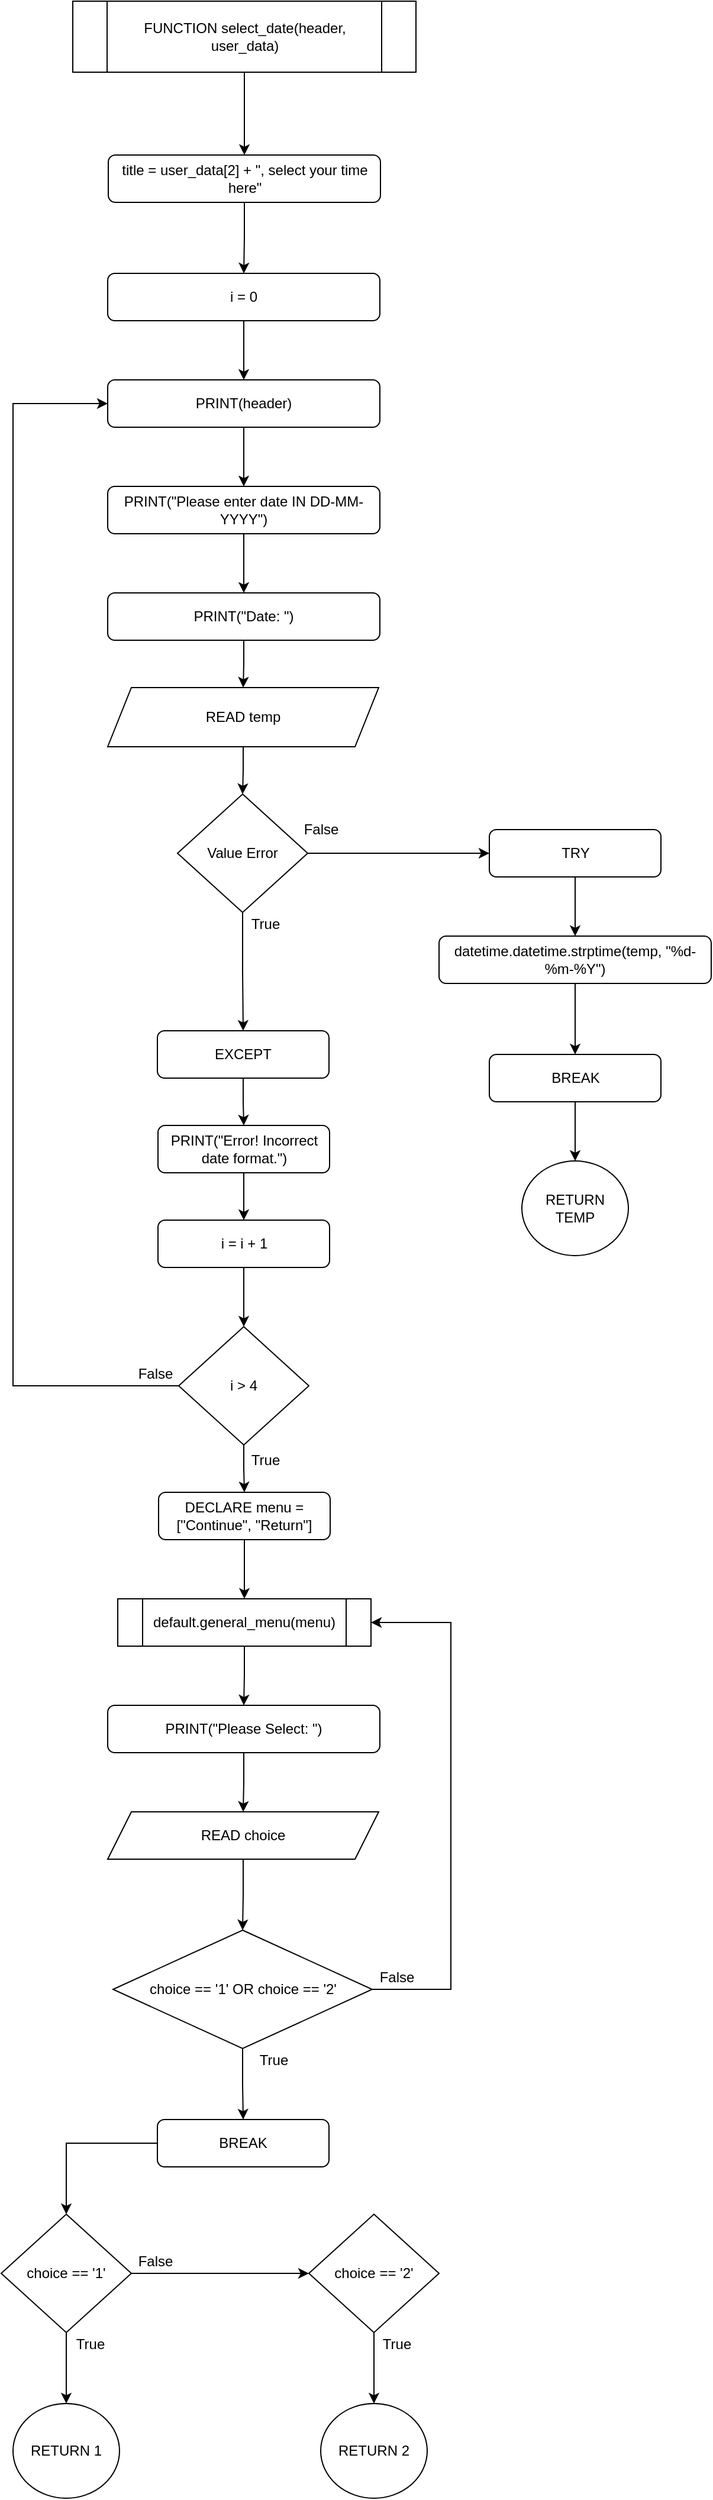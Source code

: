 <mxfile version="14.7.7" type="github">
  <diagram id="8QZhaxeqP6wqKu-s7FZ3" name="Page-1">
    <mxGraphModel dx="1048" dy="688" grid="1" gridSize="10" guides="1" tooltips="1" connect="1" arrows="1" fold="1" page="1" pageScale="1" pageWidth="3300" pageHeight="4681" math="0" shadow="0">
      <root>
        <mxCell id="0" />
        <mxCell id="1" parent="0" />
        <mxCell id="VhXU0fhv6z8jNEql0QYB-166" value="" style="edgeStyle=orthogonalEdgeStyle;rounded=0;orthogonalLoop=1;jettySize=auto;html=1;" parent="1" source="VhXU0fhv6z8jNEql0QYB-106" target="VhXU0fhv6z8jNEql0QYB-165" edge="1">
          <mxGeometry relative="1" as="geometry" />
        </mxCell>
        <mxCell id="VhXU0fhv6z8jNEql0QYB-106" value="FUNCTION select_date(header, user_data)" style="shape=process;whiteSpace=wrap;html=1;backgroundOutline=1;" parent="1" vertex="1">
          <mxGeometry x="530.5" y="100" width="290" height="60" as="geometry" />
        </mxCell>
        <mxCell id="VhXU0fhv6z8jNEql0QYB-107" value="" style="edgeStyle=orthogonalEdgeStyle;rounded=0;orthogonalLoop=1;jettySize=auto;html=1;" parent="1" source="VhXU0fhv6z8jNEql0QYB-108" target="VhXU0fhv6z8jNEql0QYB-110" edge="1">
          <mxGeometry relative="1" as="geometry" />
        </mxCell>
        <mxCell id="VhXU0fhv6z8jNEql0QYB-108" value="i = 0" style="rounded=1;whiteSpace=wrap;html=1;" parent="1" vertex="1">
          <mxGeometry x="560" y="330" width="230" height="40" as="geometry" />
        </mxCell>
        <mxCell id="VhXU0fhv6z8jNEql0QYB-109" value="" style="edgeStyle=orthogonalEdgeStyle;rounded=0;orthogonalLoop=1;jettySize=auto;html=1;" parent="1" source="VhXU0fhv6z8jNEql0QYB-110" target="VhXU0fhv6z8jNEql0QYB-112" edge="1">
          <mxGeometry relative="1" as="geometry" />
        </mxCell>
        <mxCell id="VhXU0fhv6z8jNEql0QYB-110" value="PRINT(header)" style="rounded=1;whiteSpace=wrap;html=1;" parent="1" vertex="1">
          <mxGeometry x="560" y="420" width="230" height="40" as="geometry" />
        </mxCell>
        <mxCell id="VhXU0fhv6z8jNEql0QYB-111" value="" style="edgeStyle=orthogonalEdgeStyle;rounded=0;orthogonalLoop=1;jettySize=auto;html=1;" parent="1" source="VhXU0fhv6z8jNEql0QYB-112" target="VhXU0fhv6z8jNEql0QYB-114" edge="1">
          <mxGeometry relative="1" as="geometry" />
        </mxCell>
        <mxCell id="VhXU0fhv6z8jNEql0QYB-112" value="PRINT(&quot;Please enter date IN DD-MM-YYYY&quot;)" style="rounded=1;whiteSpace=wrap;html=1;" parent="1" vertex="1">
          <mxGeometry x="560" y="510" width="230" height="40" as="geometry" />
        </mxCell>
        <mxCell id="VhXU0fhv6z8jNEql0QYB-113" value="" style="edgeStyle=orthogonalEdgeStyle;rounded=0;orthogonalLoop=1;jettySize=auto;html=1;" parent="1" source="VhXU0fhv6z8jNEql0QYB-114" target="VhXU0fhv6z8jNEql0QYB-116" edge="1">
          <mxGeometry relative="1" as="geometry" />
        </mxCell>
        <mxCell id="VhXU0fhv6z8jNEql0QYB-114" value="PRINT(&quot;Date: &quot;)" style="rounded=1;whiteSpace=wrap;html=1;" parent="1" vertex="1">
          <mxGeometry x="560" y="600" width="230" height="40" as="geometry" />
        </mxCell>
        <mxCell id="TIK1Fq1is5koRszj-HwM-1" style="edgeStyle=orthogonalEdgeStyle;rounded=0;orthogonalLoop=1;jettySize=auto;html=1;entryX=0.5;entryY=0;entryDx=0;entryDy=0;" edge="1" parent="1" source="VhXU0fhv6z8jNEql0QYB-116" target="VhXU0fhv6z8jNEql0QYB-119">
          <mxGeometry relative="1" as="geometry" />
        </mxCell>
        <mxCell id="VhXU0fhv6z8jNEql0QYB-116" value="READ temp" style="shape=parallelogram;perimeter=parallelogramPerimeter;whiteSpace=wrap;html=1;fixedSize=1;" parent="1" vertex="1">
          <mxGeometry x="560" y="680" width="229" height="50" as="geometry" />
        </mxCell>
        <mxCell id="VhXU0fhv6z8jNEql0QYB-117" value="" style="edgeStyle=orthogonalEdgeStyle;rounded=0;orthogonalLoop=1;jettySize=auto;html=1;" parent="1" source="VhXU0fhv6z8jNEql0QYB-119" target="VhXU0fhv6z8jNEql0QYB-129" edge="1">
          <mxGeometry relative="1" as="geometry" />
        </mxCell>
        <mxCell id="TIK1Fq1is5koRszj-HwM-2" style="edgeStyle=orthogonalEdgeStyle;rounded=0;orthogonalLoop=1;jettySize=auto;html=1;entryX=0;entryY=0.5;entryDx=0;entryDy=0;" edge="1" parent="1" source="VhXU0fhv6z8jNEql0QYB-119" target="VhXU0fhv6z8jNEql0QYB-127">
          <mxGeometry relative="1" as="geometry" />
        </mxCell>
        <mxCell id="VhXU0fhv6z8jNEql0QYB-119" value="Value Error" style="rhombus;whiteSpace=wrap;html=1;" parent="1" vertex="1">
          <mxGeometry x="619" y="770" width="110" height="100" as="geometry" />
        </mxCell>
        <mxCell id="VhXU0fhv6z8jNEql0QYB-120" value="" style="edgeStyle=orthogonalEdgeStyle;rounded=0;orthogonalLoop=1;jettySize=auto;html=1;" parent="1" source="VhXU0fhv6z8jNEql0QYB-121" target="VhXU0fhv6z8jNEql0QYB-131" edge="1">
          <mxGeometry relative="1" as="geometry" />
        </mxCell>
        <mxCell id="VhXU0fhv6z8jNEql0QYB-121" value="PRINT(&quot;Error! Incorrect date format.&quot;)" style="rounded=1;whiteSpace=wrap;html=1;" parent="1" vertex="1">
          <mxGeometry x="602.5" y="1050" width="145" height="40" as="geometry" />
        </mxCell>
        <mxCell id="VhXU0fhv6z8jNEql0QYB-122" value="" style="edgeStyle=orthogonalEdgeStyle;rounded=0;orthogonalLoop=1;jettySize=auto;html=1;" parent="1" source="VhXU0fhv6z8jNEql0QYB-123" target="VhXU0fhv6z8jNEql0QYB-155" edge="1">
          <mxGeometry relative="1" as="geometry" />
        </mxCell>
        <mxCell id="VhXU0fhv6z8jNEql0QYB-123" value="BREAK" style="rounded=1;whiteSpace=wrap;html=1;" parent="1" vertex="1">
          <mxGeometry x="882.5" y="990" width="145" height="40" as="geometry" />
        </mxCell>
        <mxCell id="VhXU0fhv6z8jNEql0QYB-124" value="True" style="text;html=1;align=center;verticalAlign=middle;resizable=0;points=[];autosize=1;strokeColor=none;" parent="1" vertex="1">
          <mxGeometry x="673" y="870" width="40" height="20" as="geometry" />
        </mxCell>
        <mxCell id="VhXU0fhv6z8jNEql0QYB-125" value="False" style="text;html=1;align=center;verticalAlign=middle;resizable=0;points=[];autosize=1;strokeColor=none;" parent="1" vertex="1">
          <mxGeometry x="720" y="790" width="40" height="20" as="geometry" />
        </mxCell>
        <mxCell id="TIK1Fq1is5koRszj-HwM-4" style="edgeStyle=orthogonalEdgeStyle;rounded=0;orthogonalLoop=1;jettySize=auto;html=1;entryX=0.5;entryY=0;entryDx=0;entryDy=0;" edge="1" parent="1" source="VhXU0fhv6z8jNEql0QYB-127" target="TIK1Fq1is5koRszj-HwM-3">
          <mxGeometry relative="1" as="geometry" />
        </mxCell>
        <mxCell id="VhXU0fhv6z8jNEql0QYB-127" value="TRY" style="rounded=1;whiteSpace=wrap;html=1;" parent="1" vertex="1">
          <mxGeometry x="882.5" y="800" width="145" height="40" as="geometry" />
        </mxCell>
        <mxCell id="VhXU0fhv6z8jNEql0QYB-128" value="" style="edgeStyle=orthogonalEdgeStyle;rounded=0;orthogonalLoop=1;jettySize=auto;html=1;" parent="1" source="VhXU0fhv6z8jNEql0QYB-129" target="VhXU0fhv6z8jNEql0QYB-121" edge="1">
          <mxGeometry relative="1" as="geometry" />
        </mxCell>
        <mxCell id="VhXU0fhv6z8jNEql0QYB-129" value="EXCEPT" style="rounded=1;whiteSpace=wrap;html=1;" parent="1" vertex="1">
          <mxGeometry x="602" y="970" width="145" height="40" as="geometry" />
        </mxCell>
        <mxCell id="VhXU0fhv6z8jNEql0QYB-130" value="" style="edgeStyle=orthogonalEdgeStyle;rounded=0;orthogonalLoop=1;jettySize=auto;html=1;" parent="1" source="VhXU0fhv6z8jNEql0QYB-131" target="VhXU0fhv6z8jNEql0QYB-134" edge="1">
          <mxGeometry relative="1" as="geometry" />
        </mxCell>
        <mxCell id="VhXU0fhv6z8jNEql0QYB-131" value="i = i + 1" style="rounded=1;whiteSpace=wrap;html=1;" parent="1" vertex="1">
          <mxGeometry x="602.5" y="1130" width="145" height="40" as="geometry" />
        </mxCell>
        <mxCell id="VhXU0fhv6z8jNEql0QYB-132" value="" style="edgeStyle=orthogonalEdgeStyle;rounded=0;orthogonalLoop=1;jettySize=auto;html=1;" parent="1" source="VhXU0fhv6z8jNEql0QYB-134" target="VhXU0fhv6z8jNEql0QYB-136" edge="1">
          <mxGeometry relative="1" as="geometry" />
        </mxCell>
        <mxCell id="VhXU0fhv6z8jNEql0QYB-133" style="edgeStyle=orthogonalEdgeStyle;rounded=0;orthogonalLoop=1;jettySize=auto;html=1;entryX=0;entryY=0.5;entryDx=0;entryDy=0;" parent="1" source="VhXU0fhv6z8jNEql0QYB-134" target="VhXU0fhv6z8jNEql0QYB-110" edge="1">
          <mxGeometry relative="1" as="geometry">
            <Array as="points">
              <mxPoint x="480" y="1270" />
              <mxPoint x="480" y="440" />
            </Array>
          </mxGeometry>
        </mxCell>
        <mxCell id="VhXU0fhv6z8jNEql0QYB-134" value="i &gt; 4" style="rhombus;whiteSpace=wrap;html=1;" parent="1" vertex="1">
          <mxGeometry x="620" y="1220" width="110" height="100" as="geometry" />
        </mxCell>
        <mxCell id="VhXU0fhv6z8jNEql0QYB-135" value="" style="edgeStyle=orthogonalEdgeStyle;rounded=0;orthogonalLoop=1;jettySize=auto;html=1;" parent="1" source="VhXU0fhv6z8jNEql0QYB-136" target="VhXU0fhv6z8jNEql0QYB-138" edge="1">
          <mxGeometry relative="1" as="geometry" />
        </mxCell>
        <mxCell id="VhXU0fhv6z8jNEql0QYB-136" value="DECLARE menu = [&quot;Continue&quot;, &quot;Return&quot;]" style="rounded=1;whiteSpace=wrap;html=1;" parent="1" vertex="1">
          <mxGeometry x="603" y="1360" width="145" height="40" as="geometry" />
        </mxCell>
        <mxCell id="VhXU0fhv6z8jNEql0QYB-137" value="" style="edgeStyle=orthogonalEdgeStyle;rounded=0;orthogonalLoop=1;jettySize=auto;html=1;" parent="1" source="VhXU0fhv6z8jNEql0QYB-138" target="VhXU0fhv6z8jNEql0QYB-140" edge="1">
          <mxGeometry relative="1" as="geometry" />
        </mxCell>
        <mxCell id="VhXU0fhv6z8jNEql0QYB-138" value="default.general_menu(menu)" style="shape=process;whiteSpace=wrap;html=1;backgroundOutline=1;" parent="1" vertex="1">
          <mxGeometry x="568.5" y="1450" width="214" height="40" as="geometry" />
        </mxCell>
        <mxCell id="VhXU0fhv6z8jNEql0QYB-139" value="" style="edgeStyle=orthogonalEdgeStyle;rounded=0;orthogonalLoop=1;jettySize=auto;html=1;" parent="1" source="VhXU0fhv6z8jNEql0QYB-140" target="VhXU0fhv6z8jNEql0QYB-142" edge="1">
          <mxGeometry relative="1" as="geometry" />
        </mxCell>
        <mxCell id="VhXU0fhv6z8jNEql0QYB-140" value="PRINT(&quot;Please Select: &quot;)" style="rounded=1;whiteSpace=wrap;html=1;" parent="1" vertex="1">
          <mxGeometry x="560" y="1540" width="230" height="40" as="geometry" />
        </mxCell>
        <mxCell id="VhXU0fhv6z8jNEql0QYB-141" value="" style="edgeStyle=orthogonalEdgeStyle;rounded=0;orthogonalLoop=1;jettySize=auto;html=1;" parent="1" source="VhXU0fhv6z8jNEql0QYB-142" target="VhXU0fhv6z8jNEql0QYB-145" edge="1">
          <mxGeometry relative="1" as="geometry" />
        </mxCell>
        <mxCell id="VhXU0fhv6z8jNEql0QYB-142" value="READ choice" style="shape=parallelogram;perimeter=parallelogramPerimeter;whiteSpace=wrap;html=1;fixedSize=1;" parent="1" vertex="1">
          <mxGeometry x="560" y="1630" width="229" height="40" as="geometry" />
        </mxCell>
        <mxCell id="VhXU0fhv6z8jNEql0QYB-143" value="" style="edgeStyle=orthogonalEdgeStyle;rounded=0;orthogonalLoop=1;jettySize=auto;html=1;" parent="1" source="VhXU0fhv6z8jNEql0QYB-145" target="VhXU0fhv6z8jNEql0QYB-147" edge="1">
          <mxGeometry relative="1" as="geometry" />
        </mxCell>
        <mxCell id="VhXU0fhv6z8jNEql0QYB-144" style="edgeStyle=orthogonalEdgeStyle;rounded=0;orthogonalLoop=1;jettySize=auto;html=1;entryX=1;entryY=0.5;entryDx=0;entryDy=0;" parent="1" source="VhXU0fhv6z8jNEql0QYB-145" target="VhXU0fhv6z8jNEql0QYB-138" edge="1">
          <mxGeometry relative="1" as="geometry">
            <Array as="points">
              <mxPoint x="850" y="1780" />
              <mxPoint x="850" y="1470" />
            </Array>
          </mxGeometry>
        </mxCell>
        <mxCell id="VhXU0fhv6z8jNEql0QYB-145" value="choice == &#39;1&#39; OR choice == &#39;2&#39;" style="rhombus;whiteSpace=wrap;html=1;" parent="1" vertex="1">
          <mxGeometry x="564.5" y="1730" width="219" height="100" as="geometry" />
        </mxCell>
        <mxCell id="VhXU0fhv6z8jNEql0QYB-146" style="edgeStyle=orthogonalEdgeStyle;rounded=0;orthogonalLoop=1;jettySize=auto;html=1;entryX=0.5;entryY=0;entryDx=0;entryDy=0;" parent="1" source="VhXU0fhv6z8jNEql0QYB-147" target="VhXU0fhv6z8jNEql0QYB-150" edge="1">
          <mxGeometry relative="1" as="geometry" />
        </mxCell>
        <mxCell id="VhXU0fhv6z8jNEql0QYB-147" value="BREAK" style="rounded=1;whiteSpace=wrap;html=1;" parent="1" vertex="1">
          <mxGeometry x="602" y="1890" width="145" height="40" as="geometry" />
        </mxCell>
        <mxCell id="VhXU0fhv6z8jNEql0QYB-148" style="edgeStyle=orthogonalEdgeStyle;rounded=0;orthogonalLoop=1;jettySize=auto;html=1;entryX=0;entryY=0.5;entryDx=0;entryDy=0;" parent="1" source="VhXU0fhv6z8jNEql0QYB-150" target="VhXU0fhv6z8jNEql0QYB-152" edge="1">
          <mxGeometry relative="1" as="geometry" />
        </mxCell>
        <mxCell id="VhXU0fhv6z8jNEql0QYB-149" value="" style="edgeStyle=orthogonalEdgeStyle;rounded=0;orthogonalLoop=1;jettySize=auto;html=1;" parent="1" source="VhXU0fhv6z8jNEql0QYB-150" target="VhXU0fhv6z8jNEql0QYB-153" edge="1">
          <mxGeometry relative="1" as="geometry" />
        </mxCell>
        <mxCell id="VhXU0fhv6z8jNEql0QYB-150" value="choice == &#39;1&#39;" style="rhombus;whiteSpace=wrap;html=1;" parent="1" vertex="1">
          <mxGeometry x="470" y="1970" width="110" height="100" as="geometry" />
        </mxCell>
        <mxCell id="VhXU0fhv6z8jNEql0QYB-151" value="" style="edgeStyle=orthogonalEdgeStyle;rounded=0;orthogonalLoop=1;jettySize=auto;html=1;" parent="1" source="VhXU0fhv6z8jNEql0QYB-152" target="VhXU0fhv6z8jNEql0QYB-154" edge="1">
          <mxGeometry relative="1" as="geometry" />
        </mxCell>
        <mxCell id="VhXU0fhv6z8jNEql0QYB-152" value="choice == &#39;2&#39;" style="rhombus;whiteSpace=wrap;html=1;" parent="1" vertex="1">
          <mxGeometry x="730" y="1970" width="110" height="100" as="geometry" />
        </mxCell>
        <mxCell id="VhXU0fhv6z8jNEql0QYB-153" value="RETURN 1" style="ellipse;whiteSpace=wrap;html=1;" parent="1" vertex="1">
          <mxGeometry x="480" y="2130" width="90" height="80" as="geometry" />
        </mxCell>
        <mxCell id="VhXU0fhv6z8jNEql0QYB-154" value="RETURN 2" style="ellipse;whiteSpace=wrap;html=1;" parent="1" vertex="1">
          <mxGeometry x="740" y="2130" width="90" height="80" as="geometry" />
        </mxCell>
        <mxCell id="VhXU0fhv6z8jNEql0QYB-155" value="RETURN&lt;br&gt;TEMP" style="ellipse;whiteSpace=wrap;html=1;" parent="1" vertex="1">
          <mxGeometry x="910" y="1080" width="90" height="80" as="geometry" />
        </mxCell>
        <mxCell id="VhXU0fhv6z8jNEql0QYB-156" value="False" style="text;html=1;align=center;verticalAlign=middle;resizable=0;points=[];autosize=1;strokeColor=none;" parent="1" vertex="1">
          <mxGeometry x="580" y="1250" width="40" height="20" as="geometry" />
        </mxCell>
        <mxCell id="VhXU0fhv6z8jNEql0QYB-157" value="True" style="text;html=1;align=center;verticalAlign=middle;resizable=0;points=[];autosize=1;strokeColor=none;" parent="1" vertex="1">
          <mxGeometry x="673" y="1323" width="40" height="20" as="geometry" />
        </mxCell>
        <mxCell id="VhXU0fhv6z8jNEql0QYB-158" value="False" style="text;html=1;align=center;verticalAlign=middle;resizable=0;points=[];autosize=1;strokeColor=none;" parent="1" vertex="1">
          <mxGeometry x="784" y="1760" width="40" height="20" as="geometry" />
        </mxCell>
        <mxCell id="VhXU0fhv6z8jNEql0QYB-159" value="False" style="text;html=1;align=center;verticalAlign=middle;resizable=0;points=[];autosize=1;strokeColor=none;" parent="1" vertex="1">
          <mxGeometry x="580" y="2000" width="40" height="20" as="geometry" />
        </mxCell>
        <mxCell id="VhXU0fhv6z8jNEql0QYB-160" value="True" style="text;html=1;align=center;verticalAlign=middle;resizable=0;points=[];autosize=1;strokeColor=none;" parent="1" vertex="1">
          <mxGeometry x="680" y="1830" width="40" height="20" as="geometry" />
        </mxCell>
        <mxCell id="VhXU0fhv6z8jNEql0QYB-161" value="True" style="text;html=1;align=center;verticalAlign=middle;resizable=0;points=[];autosize=1;strokeColor=none;" parent="1" vertex="1">
          <mxGeometry x="524.5" y="2070" width="40" height="20" as="geometry" />
        </mxCell>
        <mxCell id="VhXU0fhv6z8jNEql0QYB-162" value="True" style="text;html=1;align=center;verticalAlign=middle;resizable=0;points=[];autosize=1;strokeColor=none;" parent="1" vertex="1">
          <mxGeometry x="783.5" y="2070" width="40" height="20" as="geometry" />
        </mxCell>
        <mxCell id="VhXU0fhv6z8jNEql0QYB-167" value="" style="edgeStyle=orthogonalEdgeStyle;rounded=0;orthogonalLoop=1;jettySize=auto;html=1;" parent="1" source="VhXU0fhv6z8jNEql0QYB-165" target="VhXU0fhv6z8jNEql0QYB-108" edge="1">
          <mxGeometry relative="1" as="geometry" />
        </mxCell>
        <mxCell id="VhXU0fhv6z8jNEql0QYB-165" value="title = user_data[2] + &quot;, select your time here&quot;" style="rounded=1;whiteSpace=wrap;html=1;" parent="1" vertex="1">
          <mxGeometry x="560.5" y="230" width="230" height="40" as="geometry" />
        </mxCell>
        <mxCell id="TIK1Fq1is5koRszj-HwM-5" style="edgeStyle=orthogonalEdgeStyle;rounded=0;orthogonalLoop=1;jettySize=auto;html=1;entryX=0.5;entryY=0;entryDx=0;entryDy=0;" edge="1" parent="1" source="TIK1Fq1is5koRszj-HwM-3" target="VhXU0fhv6z8jNEql0QYB-123">
          <mxGeometry relative="1" as="geometry" />
        </mxCell>
        <mxCell id="TIK1Fq1is5koRszj-HwM-3" value="datetime.datetime.strptime(temp, &quot;%d-%m-%Y&quot;)" style="rounded=1;whiteSpace=wrap;html=1;" vertex="1" parent="1">
          <mxGeometry x="840" y="890" width="230" height="40" as="geometry" />
        </mxCell>
      </root>
    </mxGraphModel>
  </diagram>
</mxfile>
